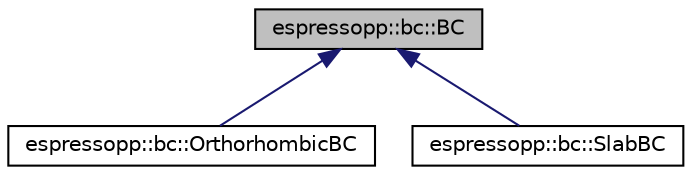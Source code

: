 digraph G
{
  edge [fontname="Helvetica",fontsize="10",labelfontname="Helvetica",labelfontsize="10"];
  node [fontname="Helvetica",fontsize="10",shape=record];
  Node1 [label="espressopp::bc::BC",height=0.2,width=0.4,color="black", fillcolor="grey75", style="filled" fontcolor="black"];
  Node1 -> Node2 [dir="back",color="midnightblue",fontsize="10",style="solid",fontname="Helvetica"];
  Node2 [label="espressopp::bc::OrthorhombicBC",height=0.2,width=0.4,color="black", fillcolor="white", style="filled",URL="$classespressopp_1_1bc_1_1OrthorhombicBC.html"];
  Node1 -> Node3 [dir="back",color="midnightblue",fontsize="10",style="solid",fontname="Helvetica"];
  Node3 [label="espressopp::bc::SlabBC",height=0.2,width=0.4,color="black", fillcolor="white", style="filled",URL="$classespressopp_1_1bc_1_1SlabBC.html"];
}
